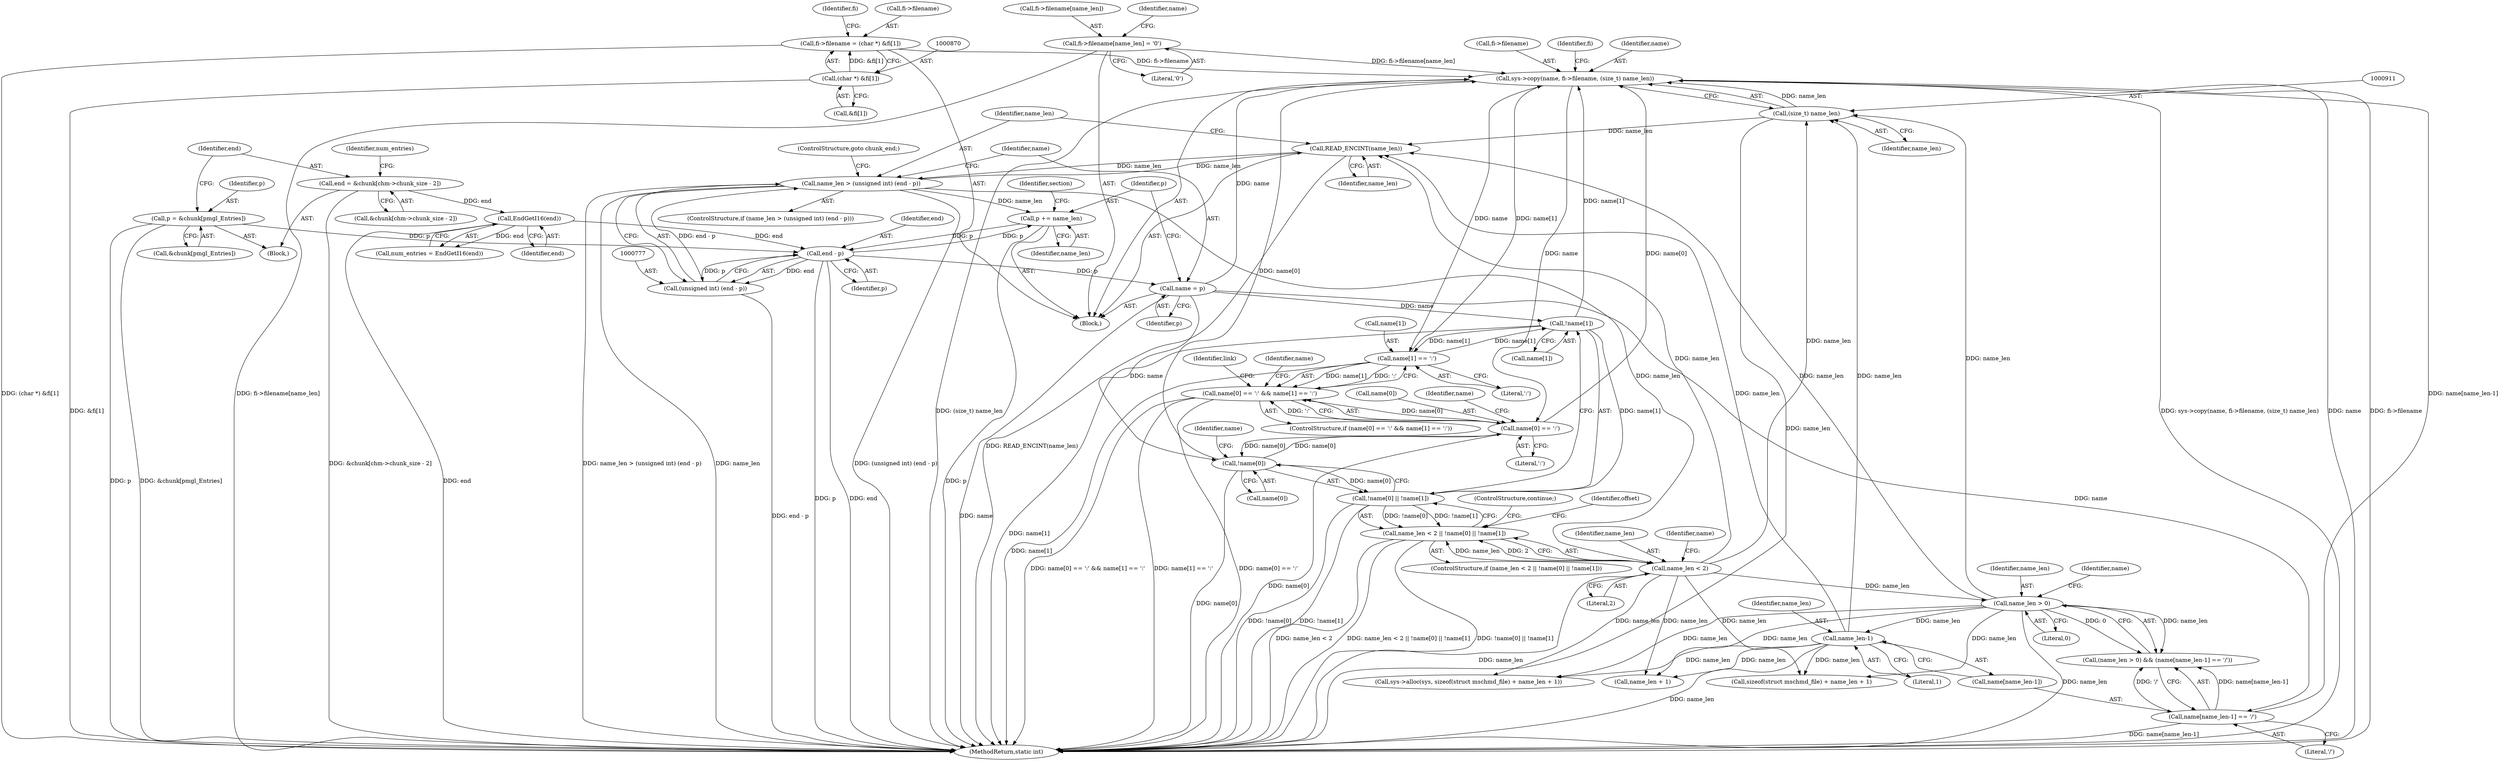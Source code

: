 digraph "0_libmspack_8759da8db6ec9e866cb8eb143313f397f925bb4f@API" {
"1000905" [label="(Call,sys->copy(name, fi->filename, (size_t) name_len))"];
"1000804" [label="(Call,!name[1])"];
"1000782" [label="(Call,name = p)"];
"1000778" [label="(Call,end - p)"];
"1000765" [label="(Call,EndGetI16(end))"];
"1000753" [label="(Call,end = &chunk[chm->chunk_size - 2])"];
"1000747" [label="(Call,p = &chunk[pmgl_Entries])"];
"1000785" [label="(Call,p += name_len)"];
"1000774" [label="(Call,name_len > (unsigned int) (end - p))"];
"1000771" [label="(Call,READ_ENCINT(name_len))"];
"1000826" [label="(Call,name_len-1)"];
"1000820" [label="(Call,name_len > 0)"];
"1000796" [label="(Call,name_len < 2)"];
"1000910" [label="(Call,(size_t) name_len)"];
"1000776" [label="(Call,(unsigned int) (end - p))"];
"1000927" [label="(Call,name[1] == ':')"];
"1000905" [label="(Call,sys->copy(name, fi->filename, (size_t) name_len))"];
"1000823" [label="(Call,name[name_len-1] == '/')"];
"1000922" [label="(Call,name[0] == ':')"];
"1000800" [label="(Call,!name[0])"];
"1000865" [label="(Call,fi->filename = (char *) &fi[1])"];
"1000869" [label="(Call,(char *) &fi[1])"];
"1000913" [label="(Call,fi->filename[name_len] = '\0')"];
"1000799" [label="(Call,!name[0] || !name[1])"];
"1000795" [label="(Call,name_len < 2 || !name[0] || !name[1])"];
"1000921" [label="(Call,name[0] == ':' && name[1] == ':')"];
"1000923" [label="(Call,name[0])"];
"1000799" [label="(Call,!name[0] || !name[1])"];
"1000773" [label="(ControlStructure,if (name_len > (unsigned int) (end - p)))"];
"1000913" [label="(Call,fi->filename[name_len] = '\0')"];
"1000749" [label="(Call,&chunk[pmgl_Entries])"];
"1000907" [label="(Call,fi->filename)"];
"1000916" [label="(Identifier,fi)"];
"1000797" [label="(Identifier,name_len)"];
"1000755" [label="(Call,&chunk[chm->chunk_size - 2])"];
"1000776" [label="(Call,(unsigned int) (end - p))"];
"1000786" [label="(Identifier,p)"];
"1000931" [label="(Literal,':')"];
"1000906" [label="(Identifier,name)"];
"1001049" [label="(Identifier,link)"];
"1000820" [label="(Call,name_len > 0)"];
"1000787" [label="(Identifier,name_len)"];
"1000766" [label="(Identifier,end)"];
"1000912" [label="(Identifier,name_len)"];
"1001081" [label="(MethodReturn,static int)"];
"1000796" [label="(Call,name_len < 2)"];
"1000781" [label="(ControlStructure,goto chunk_end;)"];
"1000801" [label="(Call,name[0])"];
"1000784" [label="(Identifier,p)"];
"1000877" [label="(Identifier,fi)"];
"1000794" [label="(ControlStructure,if (name_len < 2 || !name[0] || !name[1]))"];
"1000748" [label="(Identifier,p)"];
"1000928" [label="(Call,name[1])"];
"1000847" [label="(Call,sys->alloc(sys, sizeof(struct mschmd_file) + name_len + 1))"];
"1000827" [label="(Identifier,name_len)"];
"1000754" [label="(Identifier,end)"];
"1000778" [label="(Call,end - p)"];
"1000808" [label="(ControlStructure,continue;)"];
"1000869" [label="(Call,(char *) &fi[1])"];
"1000823" [label="(Call,name[name_len-1] == '/')"];
"1000812" [label="(Identifier,offset)"];
"1000770" [label="(Block,)"];
"1000774" [label="(Call,name_len > (unsigned int) (end - p))"];
"1000826" [label="(Call,name_len-1)"];
"1000865" [label="(Call,fi->filename = (char *) &fi[1])"];
"1000687" [label="(Block,)"];
"1000795" [label="(Call,name_len < 2 || !name[0] || !name[1])"];
"1000905" [label="(Call,sys->copy(name, fi->filename, (size_t) name_len))"];
"1000805" [label="(Call,name[1])"];
"1000824" [label="(Call,name[name_len-1])"];
"1000938" [label="(Identifier,name)"];
"1000852" [label="(Call,name_len + 1)"];
"1000804" [label="(Call,!name[1])"];
"1000802" [label="(Identifier,name)"];
"1000772" [label="(Identifier,name_len)"];
"1000753" [label="(Call,end = &chunk[chm->chunk_size - 2])"];
"1000929" [label="(Identifier,name)"];
"1000822" [label="(Literal,0)"];
"1000765" [label="(Call,EndGetI16(end))"];
"1000782" [label="(Call,name = p)"];
"1000914" [label="(Call,fi->filename[name_len])"];
"1000821" [label="(Identifier,name_len)"];
"1000866" [label="(Call,fi->filename)"];
"1000764" [label="(Identifier,num_entries)"];
"1000926" [label="(Literal,':')"];
"1000924" [label="(Identifier,name)"];
"1000849" [label="(Call,sizeof(struct mschmd_file) + name_len + 1)"];
"1000871" [label="(Call,&fi[1])"];
"1000789" [label="(Identifier,section)"];
"1000919" [label="(Literal,'\0')"];
"1000921" [label="(Call,name[0] == ':' && name[1] == ':')"];
"1000910" [label="(Call,(size_t) name_len)"];
"1000800" [label="(Call,!name[0])"];
"1000829" [label="(Literal,'/')"];
"1000780" [label="(Identifier,p)"];
"1000798" [label="(Literal,2)"];
"1000785" [label="(Call,p += name_len)"];
"1000747" [label="(Call,p = &chunk[pmgl_Entries])"];
"1000806" [label="(Identifier,name)"];
"1000819" [label="(Call,(name_len > 0) && (name[name_len-1] == '/'))"];
"1000771" [label="(Call,READ_ENCINT(name_len))"];
"1000775" [label="(Identifier,name_len)"];
"1000779" [label="(Identifier,end)"];
"1000763" [label="(Call,num_entries = EndGetI16(end))"];
"1000922" [label="(Call,name[0] == ':')"];
"1000920" [label="(ControlStructure,if (name[0] == ':' && name[1] == ':'))"];
"1000783" [label="(Identifier,name)"];
"1000828" [label="(Literal,1)"];
"1000927" [label="(Call,name[1] == ':')"];
"1000825" [label="(Identifier,name)"];
"1000905" -> "1000770"  [label="AST: "];
"1000905" -> "1000910"  [label="CFG: "];
"1000906" -> "1000905"  [label="AST: "];
"1000907" -> "1000905"  [label="AST: "];
"1000910" -> "1000905"  [label="AST: "];
"1000916" -> "1000905"  [label="CFG: "];
"1000905" -> "1001081"  [label="DDG: sys->copy(name, fi->filename, (size_t) name_len)"];
"1000905" -> "1001081"  [label="DDG: name"];
"1000905" -> "1001081"  [label="DDG: fi->filename"];
"1000905" -> "1001081"  [label="DDG: (size_t) name_len"];
"1000804" -> "1000905"  [label="DDG: name[1]"];
"1000782" -> "1000905"  [label="DDG: name"];
"1000823" -> "1000905"  [label="DDG: name[name_len-1]"];
"1000922" -> "1000905"  [label="DDG: name[0]"];
"1000800" -> "1000905"  [label="DDG: name[0]"];
"1000927" -> "1000905"  [label="DDG: name[1]"];
"1000865" -> "1000905"  [label="DDG: fi->filename"];
"1000913" -> "1000905"  [label="DDG: fi->filename[name_len]"];
"1000910" -> "1000905"  [label="DDG: name_len"];
"1000905" -> "1000922"  [label="DDG: name"];
"1000905" -> "1000927"  [label="DDG: name"];
"1000804" -> "1000799"  [label="AST: "];
"1000804" -> "1000805"  [label="CFG: "];
"1000805" -> "1000804"  [label="AST: "];
"1000799" -> "1000804"  [label="CFG: "];
"1000804" -> "1001081"  [label="DDG: name[1]"];
"1000804" -> "1000799"  [label="DDG: name[1]"];
"1000782" -> "1000804"  [label="DDG: name"];
"1000927" -> "1000804"  [label="DDG: name[1]"];
"1000804" -> "1000927"  [label="DDG: name[1]"];
"1000782" -> "1000770"  [label="AST: "];
"1000782" -> "1000784"  [label="CFG: "];
"1000783" -> "1000782"  [label="AST: "];
"1000784" -> "1000782"  [label="AST: "];
"1000786" -> "1000782"  [label="CFG: "];
"1000782" -> "1001081"  [label="DDG: name"];
"1000778" -> "1000782"  [label="DDG: p"];
"1000782" -> "1000800"  [label="DDG: name"];
"1000782" -> "1000823"  [label="DDG: name"];
"1000778" -> "1000776"  [label="AST: "];
"1000778" -> "1000780"  [label="CFG: "];
"1000779" -> "1000778"  [label="AST: "];
"1000780" -> "1000778"  [label="AST: "];
"1000776" -> "1000778"  [label="CFG: "];
"1000778" -> "1001081"  [label="DDG: p"];
"1000778" -> "1001081"  [label="DDG: end"];
"1000778" -> "1000776"  [label="DDG: end"];
"1000778" -> "1000776"  [label="DDG: p"];
"1000765" -> "1000778"  [label="DDG: end"];
"1000747" -> "1000778"  [label="DDG: p"];
"1000785" -> "1000778"  [label="DDG: p"];
"1000778" -> "1000785"  [label="DDG: p"];
"1000765" -> "1000763"  [label="AST: "];
"1000765" -> "1000766"  [label="CFG: "];
"1000766" -> "1000765"  [label="AST: "];
"1000763" -> "1000765"  [label="CFG: "];
"1000765" -> "1001081"  [label="DDG: end"];
"1000765" -> "1000763"  [label="DDG: end"];
"1000753" -> "1000765"  [label="DDG: end"];
"1000753" -> "1000687"  [label="AST: "];
"1000753" -> "1000755"  [label="CFG: "];
"1000754" -> "1000753"  [label="AST: "];
"1000755" -> "1000753"  [label="AST: "];
"1000764" -> "1000753"  [label="CFG: "];
"1000753" -> "1001081"  [label="DDG: &chunk[chm->chunk_size - 2]"];
"1000747" -> "1000687"  [label="AST: "];
"1000747" -> "1000749"  [label="CFG: "];
"1000748" -> "1000747"  [label="AST: "];
"1000749" -> "1000747"  [label="AST: "];
"1000754" -> "1000747"  [label="CFG: "];
"1000747" -> "1001081"  [label="DDG: p"];
"1000747" -> "1001081"  [label="DDG: &chunk[pmgl_Entries]"];
"1000785" -> "1000770"  [label="AST: "];
"1000785" -> "1000787"  [label="CFG: "];
"1000786" -> "1000785"  [label="AST: "];
"1000787" -> "1000785"  [label="AST: "];
"1000789" -> "1000785"  [label="CFG: "];
"1000785" -> "1001081"  [label="DDG: p"];
"1000774" -> "1000785"  [label="DDG: name_len"];
"1000774" -> "1000773"  [label="AST: "];
"1000774" -> "1000776"  [label="CFG: "];
"1000775" -> "1000774"  [label="AST: "];
"1000776" -> "1000774"  [label="AST: "];
"1000781" -> "1000774"  [label="CFG: "];
"1000783" -> "1000774"  [label="CFG: "];
"1000774" -> "1001081"  [label="DDG: (unsigned int) (end - p)"];
"1000774" -> "1001081"  [label="DDG: name_len > (unsigned int) (end - p)"];
"1000774" -> "1001081"  [label="DDG: name_len"];
"1000774" -> "1000771"  [label="DDG: name_len"];
"1000771" -> "1000774"  [label="DDG: name_len"];
"1000776" -> "1000774"  [label="DDG: end - p"];
"1000774" -> "1000796"  [label="DDG: name_len"];
"1000771" -> "1000770"  [label="AST: "];
"1000771" -> "1000772"  [label="CFG: "];
"1000772" -> "1000771"  [label="AST: "];
"1000775" -> "1000771"  [label="CFG: "];
"1000771" -> "1001081"  [label="DDG: READ_ENCINT(name_len)"];
"1000826" -> "1000771"  [label="DDG: name_len"];
"1000910" -> "1000771"  [label="DDG: name_len"];
"1000820" -> "1000771"  [label="DDG: name_len"];
"1000796" -> "1000771"  [label="DDG: name_len"];
"1000826" -> "1000824"  [label="AST: "];
"1000826" -> "1000828"  [label="CFG: "];
"1000827" -> "1000826"  [label="AST: "];
"1000828" -> "1000826"  [label="AST: "];
"1000824" -> "1000826"  [label="CFG: "];
"1000826" -> "1001081"  [label="DDG: name_len"];
"1000820" -> "1000826"  [label="DDG: name_len"];
"1000826" -> "1000847"  [label="DDG: name_len"];
"1000826" -> "1000849"  [label="DDG: name_len"];
"1000826" -> "1000852"  [label="DDG: name_len"];
"1000826" -> "1000910"  [label="DDG: name_len"];
"1000820" -> "1000819"  [label="AST: "];
"1000820" -> "1000822"  [label="CFG: "];
"1000821" -> "1000820"  [label="AST: "];
"1000822" -> "1000820"  [label="AST: "];
"1000825" -> "1000820"  [label="CFG: "];
"1000819" -> "1000820"  [label="CFG: "];
"1000820" -> "1001081"  [label="DDG: name_len"];
"1000820" -> "1000819"  [label="DDG: name_len"];
"1000820" -> "1000819"  [label="DDG: 0"];
"1000796" -> "1000820"  [label="DDG: name_len"];
"1000820" -> "1000847"  [label="DDG: name_len"];
"1000820" -> "1000849"  [label="DDG: name_len"];
"1000820" -> "1000852"  [label="DDG: name_len"];
"1000820" -> "1000910"  [label="DDG: name_len"];
"1000796" -> "1000795"  [label="AST: "];
"1000796" -> "1000798"  [label="CFG: "];
"1000797" -> "1000796"  [label="AST: "];
"1000798" -> "1000796"  [label="AST: "];
"1000802" -> "1000796"  [label="CFG: "];
"1000795" -> "1000796"  [label="CFG: "];
"1000796" -> "1001081"  [label="DDG: name_len"];
"1000796" -> "1000795"  [label="DDG: name_len"];
"1000796" -> "1000795"  [label="DDG: 2"];
"1000796" -> "1000847"  [label="DDG: name_len"];
"1000796" -> "1000849"  [label="DDG: name_len"];
"1000796" -> "1000852"  [label="DDG: name_len"];
"1000796" -> "1000910"  [label="DDG: name_len"];
"1000910" -> "1000912"  [label="CFG: "];
"1000911" -> "1000910"  [label="AST: "];
"1000912" -> "1000910"  [label="AST: "];
"1000910" -> "1001081"  [label="DDG: name_len"];
"1000777" -> "1000776"  [label="AST: "];
"1000776" -> "1001081"  [label="DDG: end - p"];
"1000927" -> "1000921"  [label="AST: "];
"1000927" -> "1000931"  [label="CFG: "];
"1000928" -> "1000927"  [label="AST: "];
"1000931" -> "1000927"  [label="AST: "];
"1000921" -> "1000927"  [label="CFG: "];
"1000927" -> "1001081"  [label="DDG: name[1]"];
"1000927" -> "1000921"  [label="DDG: name[1]"];
"1000927" -> "1000921"  [label="DDG: ':'"];
"1000823" -> "1000819"  [label="AST: "];
"1000823" -> "1000829"  [label="CFG: "];
"1000824" -> "1000823"  [label="AST: "];
"1000829" -> "1000823"  [label="AST: "];
"1000819" -> "1000823"  [label="CFG: "];
"1000823" -> "1001081"  [label="DDG: name[name_len-1]"];
"1000823" -> "1000819"  [label="DDG: name[name_len-1]"];
"1000823" -> "1000819"  [label="DDG: '/'"];
"1000922" -> "1000921"  [label="AST: "];
"1000922" -> "1000926"  [label="CFG: "];
"1000923" -> "1000922"  [label="AST: "];
"1000926" -> "1000922"  [label="AST: "];
"1000929" -> "1000922"  [label="CFG: "];
"1000921" -> "1000922"  [label="CFG: "];
"1000922" -> "1001081"  [label="DDG: name[0]"];
"1000922" -> "1000800"  [label="DDG: name[0]"];
"1000922" -> "1000921"  [label="DDG: name[0]"];
"1000922" -> "1000921"  [label="DDG: ':'"];
"1000800" -> "1000922"  [label="DDG: name[0]"];
"1000800" -> "1000799"  [label="AST: "];
"1000800" -> "1000801"  [label="CFG: "];
"1000801" -> "1000800"  [label="AST: "];
"1000806" -> "1000800"  [label="CFG: "];
"1000799" -> "1000800"  [label="CFG: "];
"1000800" -> "1001081"  [label="DDG: name[0]"];
"1000800" -> "1000799"  [label="DDG: name[0]"];
"1000865" -> "1000770"  [label="AST: "];
"1000865" -> "1000869"  [label="CFG: "];
"1000866" -> "1000865"  [label="AST: "];
"1000869" -> "1000865"  [label="AST: "];
"1000877" -> "1000865"  [label="CFG: "];
"1000865" -> "1001081"  [label="DDG: (char *) &fi[1]"];
"1000869" -> "1000865"  [label="DDG: &fi[1]"];
"1000869" -> "1000871"  [label="CFG: "];
"1000870" -> "1000869"  [label="AST: "];
"1000871" -> "1000869"  [label="AST: "];
"1000869" -> "1001081"  [label="DDG: &fi[1]"];
"1000913" -> "1000770"  [label="AST: "];
"1000913" -> "1000919"  [label="CFG: "];
"1000914" -> "1000913"  [label="AST: "];
"1000919" -> "1000913"  [label="AST: "];
"1000924" -> "1000913"  [label="CFG: "];
"1000913" -> "1001081"  [label="DDG: fi->filename[name_len]"];
"1000799" -> "1000795"  [label="AST: "];
"1000795" -> "1000799"  [label="CFG: "];
"1000799" -> "1001081"  [label="DDG: !name[0]"];
"1000799" -> "1001081"  [label="DDG: !name[1]"];
"1000799" -> "1000795"  [label="DDG: !name[0]"];
"1000799" -> "1000795"  [label="DDG: !name[1]"];
"1000795" -> "1000794"  [label="AST: "];
"1000808" -> "1000795"  [label="CFG: "];
"1000812" -> "1000795"  [label="CFG: "];
"1000795" -> "1001081"  [label="DDG: name_len < 2"];
"1000795" -> "1001081"  [label="DDG: name_len < 2 || !name[0] || !name[1]"];
"1000795" -> "1001081"  [label="DDG: !name[0] || !name[1]"];
"1000921" -> "1000920"  [label="AST: "];
"1000938" -> "1000921"  [label="CFG: "];
"1001049" -> "1000921"  [label="CFG: "];
"1000921" -> "1001081"  [label="DDG: name[0] == ':' && name[1] == ':'"];
"1000921" -> "1001081"  [label="DDG: name[1] == ':'"];
"1000921" -> "1001081"  [label="DDG: name[0] == ':'"];
}
